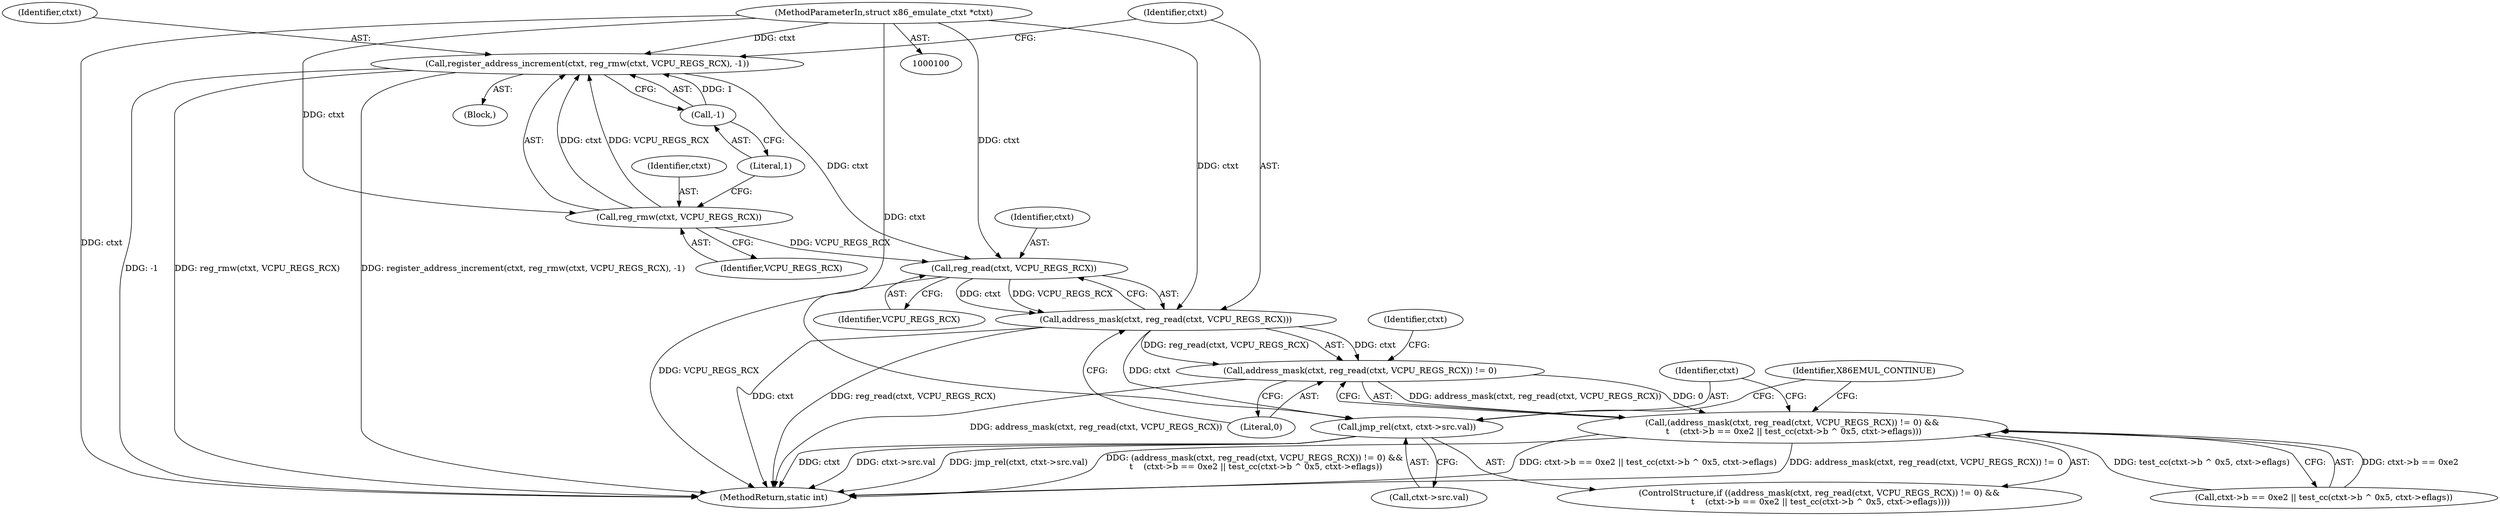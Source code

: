 digraph "1_linux_234f3ce485d54017f15cf5e0699cff4100121601_3@API" {
"1000115" [label="(Call,reg_read(ctxt, VCPU_REGS_RCX))"];
"1000103" [label="(Call,register_address_increment(ctxt, reg_rmw(ctxt, VCPU_REGS_RCX), -1))"];
"1000105" [label="(Call,reg_rmw(ctxt, VCPU_REGS_RCX))"];
"1000101" [label="(MethodParameterIn,struct x86_emulate_ctxt *ctxt)"];
"1000108" [label="(Call,-1)"];
"1000113" [label="(Call,address_mask(ctxt, reg_read(ctxt, VCPU_REGS_RCX)))"];
"1000112" [label="(Call,address_mask(ctxt, reg_read(ctxt, VCPU_REGS_RCX)) != 0)"];
"1000111" [label="(Call,(address_mask(ctxt, reg_read(ctxt, VCPU_REGS_RCX)) != 0) &&\n \t    (ctxt->b == 0xe2 || test_cc(ctxt->b ^ 0x5, ctxt->eflags)))"];
"1000134" [label="(Call,jmp_rel(ctxt, ctxt->src.val))"];
"1000104" [label="(Identifier,ctxt)"];
"1000105" [label="(Call,reg_rmw(ctxt, VCPU_REGS_RCX))"];
"1000122" [label="(Identifier,ctxt)"];
"1000136" [label="(Call,ctxt->src.val)"];
"1000114" [label="(Identifier,ctxt)"];
"1000112" [label="(Call,address_mask(ctxt, reg_read(ctxt, VCPU_REGS_RCX)) != 0)"];
"1000106" [label="(Identifier,ctxt)"];
"1000103" [label="(Call,register_address_increment(ctxt, reg_rmw(ctxt, VCPU_REGS_RCX), -1))"];
"1000109" [label="(Literal,1)"];
"1000110" [label="(ControlStructure,if ((address_mask(ctxt, reg_read(ctxt, VCPU_REGS_RCX)) != 0) &&\n \t    (ctxt->b == 0xe2 || test_cc(ctxt->b ^ 0x5, ctxt->eflags))))"];
"1000119" [label="(Call,ctxt->b == 0xe2 || test_cc(ctxt->b ^ 0x5, ctxt->eflags))"];
"1000113" [label="(Call,address_mask(ctxt, reg_read(ctxt, VCPU_REGS_RCX)))"];
"1000117" [label="(Identifier,VCPU_REGS_RCX)"];
"1000142" [label="(Identifier,X86EMUL_CONTINUE)"];
"1000107" [label="(Identifier,VCPU_REGS_RCX)"];
"1000108" [label="(Call,-1)"];
"1000134" [label="(Call,jmp_rel(ctxt, ctxt->src.val))"];
"1000115" [label="(Call,reg_read(ctxt, VCPU_REGS_RCX))"];
"1000143" [label="(MethodReturn,static int)"];
"1000116" [label="(Identifier,ctxt)"];
"1000102" [label="(Block,)"];
"1000101" [label="(MethodParameterIn,struct x86_emulate_ctxt *ctxt)"];
"1000111" [label="(Call,(address_mask(ctxt, reg_read(ctxt, VCPU_REGS_RCX)) != 0) &&\n \t    (ctxt->b == 0xe2 || test_cc(ctxt->b ^ 0x5, ctxt->eflags)))"];
"1000118" [label="(Literal,0)"];
"1000135" [label="(Identifier,ctxt)"];
"1000115" -> "1000113"  [label="AST: "];
"1000115" -> "1000117"  [label="CFG: "];
"1000116" -> "1000115"  [label="AST: "];
"1000117" -> "1000115"  [label="AST: "];
"1000113" -> "1000115"  [label="CFG: "];
"1000115" -> "1000143"  [label="DDG: VCPU_REGS_RCX"];
"1000115" -> "1000113"  [label="DDG: ctxt"];
"1000115" -> "1000113"  [label="DDG: VCPU_REGS_RCX"];
"1000103" -> "1000115"  [label="DDG: ctxt"];
"1000101" -> "1000115"  [label="DDG: ctxt"];
"1000105" -> "1000115"  [label="DDG: VCPU_REGS_RCX"];
"1000103" -> "1000102"  [label="AST: "];
"1000103" -> "1000108"  [label="CFG: "];
"1000104" -> "1000103"  [label="AST: "];
"1000105" -> "1000103"  [label="AST: "];
"1000108" -> "1000103"  [label="AST: "];
"1000114" -> "1000103"  [label="CFG: "];
"1000103" -> "1000143"  [label="DDG: -1"];
"1000103" -> "1000143"  [label="DDG: reg_rmw(ctxt, VCPU_REGS_RCX)"];
"1000103" -> "1000143"  [label="DDG: register_address_increment(ctxt, reg_rmw(ctxt, VCPU_REGS_RCX), -1)"];
"1000105" -> "1000103"  [label="DDG: ctxt"];
"1000105" -> "1000103"  [label="DDG: VCPU_REGS_RCX"];
"1000101" -> "1000103"  [label="DDG: ctxt"];
"1000108" -> "1000103"  [label="DDG: 1"];
"1000105" -> "1000107"  [label="CFG: "];
"1000106" -> "1000105"  [label="AST: "];
"1000107" -> "1000105"  [label="AST: "];
"1000109" -> "1000105"  [label="CFG: "];
"1000101" -> "1000105"  [label="DDG: ctxt"];
"1000101" -> "1000100"  [label="AST: "];
"1000101" -> "1000143"  [label="DDG: ctxt"];
"1000101" -> "1000113"  [label="DDG: ctxt"];
"1000101" -> "1000134"  [label="DDG: ctxt"];
"1000108" -> "1000109"  [label="CFG: "];
"1000109" -> "1000108"  [label="AST: "];
"1000113" -> "1000112"  [label="AST: "];
"1000114" -> "1000113"  [label="AST: "];
"1000118" -> "1000113"  [label="CFG: "];
"1000113" -> "1000143"  [label="DDG: ctxt"];
"1000113" -> "1000143"  [label="DDG: reg_read(ctxt, VCPU_REGS_RCX)"];
"1000113" -> "1000112"  [label="DDG: ctxt"];
"1000113" -> "1000112"  [label="DDG: reg_read(ctxt, VCPU_REGS_RCX)"];
"1000113" -> "1000134"  [label="DDG: ctxt"];
"1000112" -> "1000111"  [label="AST: "];
"1000112" -> "1000118"  [label="CFG: "];
"1000118" -> "1000112"  [label="AST: "];
"1000122" -> "1000112"  [label="CFG: "];
"1000111" -> "1000112"  [label="CFG: "];
"1000112" -> "1000143"  [label="DDG: address_mask(ctxt, reg_read(ctxt, VCPU_REGS_RCX))"];
"1000112" -> "1000111"  [label="DDG: address_mask(ctxt, reg_read(ctxt, VCPU_REGS_RCX))"];
"1000112" -> "1000111"  [label="DDG: 0"];
"1000111" -> "1000110"  [label="AST: "];
"1000111" -> "1000119"  [label="CFG: "];
"1000119" -> "1000111"  [label="AST: "];
"1000135" -> "1000111"  [label="CFG: "];
"1000142" -> "1000111"  [label="CFG: "];
"1000111" -> "1000143"  [label="DDG: address_mask(ctxt, reg_read(ctxt, VCPU_REGS_RCX)) != 0"];
"1000111" -> "1000143"  [label="DDG: ctxt->b == 0xe2 || test_cc(ctxt->b ^ 0x5, ctxt->eflags)"];
"1000111" -> "1000143"  [label="DDG: (address_mask(ctxt, reg_read(ctxt, VCPU_REGS_RCX)) != 0) &&\n \t    (ctxt->b == 0xe2 || test_cc(ctxt->b ^ 0x5, ctxt->eflags))"];
"1000119" -> "1000111"  [label="DDG: ctxt->b == 0xe2"];
"1000119" -> "1000111"  [label="DDG: test_cc(ctxt->b ^ 0x5, ctxt->eflags)"];
"1000134" -> "1000110"  [label="AST: "];
"1000134" -> "1000136"  [label="CFG: "];
"1000135" -> "1000134"  [label="AST: "];
"1000136" -> "1000134"  [label="AST: "];
"1000142" -> "1000134"  [label="CFG: "];
"1000134" -> "1000143"  [label="DDG: ctxt->src.val"];
"1000134" -> "1000143"  [label="DDG: jmp_rel(ctxt, ctxt->src.val)"];
"1000134" -> "1000143"  [label="DDG: ctxt"];
}
